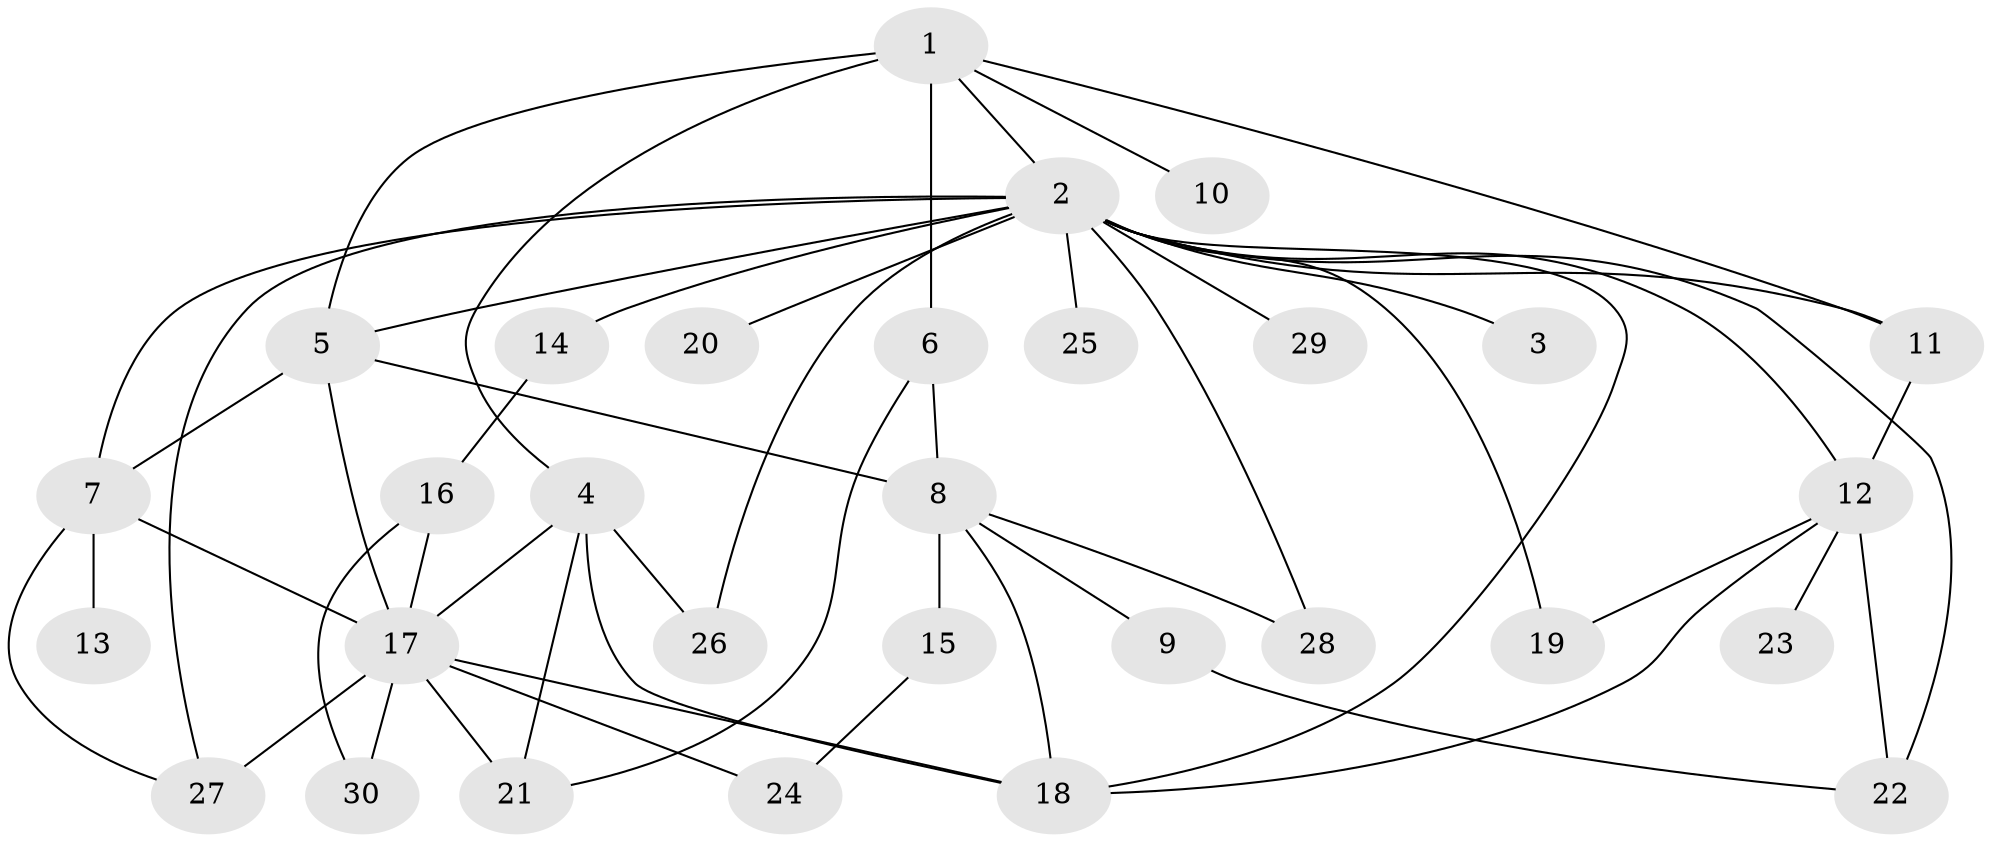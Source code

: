 // original degree distribution, {8: 0.02702702702702703, 20: 0.013513513513513514, 2: 0.13513513513513514, 4: 0.08108108108108109, 10: 0.02702702702702703, 3: 0.21621621621621623, 9: 0.013513513513513514, 1: 0.4189189189189189, 7: 0.013513513513513514, 6: 0.013513513513513514, 5: 0.04054054054054054}
// Generated by graph-tools (version 1.1) at 2025/50/03/04/25 22:50:30]
// undirected, 30 vertices, 52 edges
graph export_dot {
  node [color=gray90,style=filled];
  1;
  2;
  3;
  4;
  5;
  6;
  7;
  8;
  9;
  10;
  11;
  12;
  13;
  14;
  15;
  16;
  17;
  18;
  19;
  20;
  21;
  22;
  23;
  24;
  25;
  26;
  27;
  28;
  29;
  30;
  1 -- 2 [weight=1.0];
  1 -- 4 [weight=1.0];
  1 -- 5 [weight=2.0];
  1 -- 6 [weight=1.0];
  1 -- 10 [weight=1.0];
  1 -- 11 [weight=1.0];
  2 -- 3 [weight=1.0];
  2 -- 5 [weight=1.0];
  2 -- 7 [weight=1.0];
  2 -- 11 [weight=1.0];
  2 -- 12 [weight=1.0];
  2 -- 14 [weight=1.0];
  2 -- 18 [weight=1.0];
  2 -- 19 [weight=1.0];
  2 -- 20 [weight=1.0];
  2 -- 22 [weight=1.0];
  2 -- 25 [weight=1.0];
  2 -- 26 [weight=1.0];
  2 -- 27 [weight=2.0];
  2 -- 28 [weight=1.0];
  2 -- 29 [weight=1.0];
  4 -- 17 [weight=2.0];
  4 -- 18 [weight=1.0];
  4 -- 21 [weight=1.0];
  4 -- 26 [weight=1.0];
  5 -- 7 [weight=1.0];
  5 -- 8 [weight=1.0];
  5 -- 17 [weight=4.0];
  6 -- 8 [weight=2.0];
  6 -- 21 [weight=1.0];
  7 -- 13 [weight=1.0];
  7 -- 17 [weight=2.0];
  7 -- 27 [weight=1.0];
  8 -- 9 [weight=1.0];
  8 -- 15 [weight=1.0];
  8 -- 18 [weight=1.0];
  8 -- 28 [weight=1.0];
  9 -- 22 [weight=1.0];
  11 -- 12 [weight=6.0];
  12 -- 18 [weight=2.0];
  12 -- 19 [weight=1.0];
  12 -- 22 [weight=1.0];
  12 -- 23 [weight=1.0];
  14 -- 16 [weight=1.0];
  15 -- 24 [weight=1.0];
  16 -- 17 [weight=1.0];
  16 -- 30 [weight=1.0];
  17 -- 18 [weight=2.0];
  17 -- 21 [weight=1.0];
  17 -- 24 [weight=1.0];
  17 -- 27 [weight=2.0];
  17 -- 30 [weight=1.0];
}
